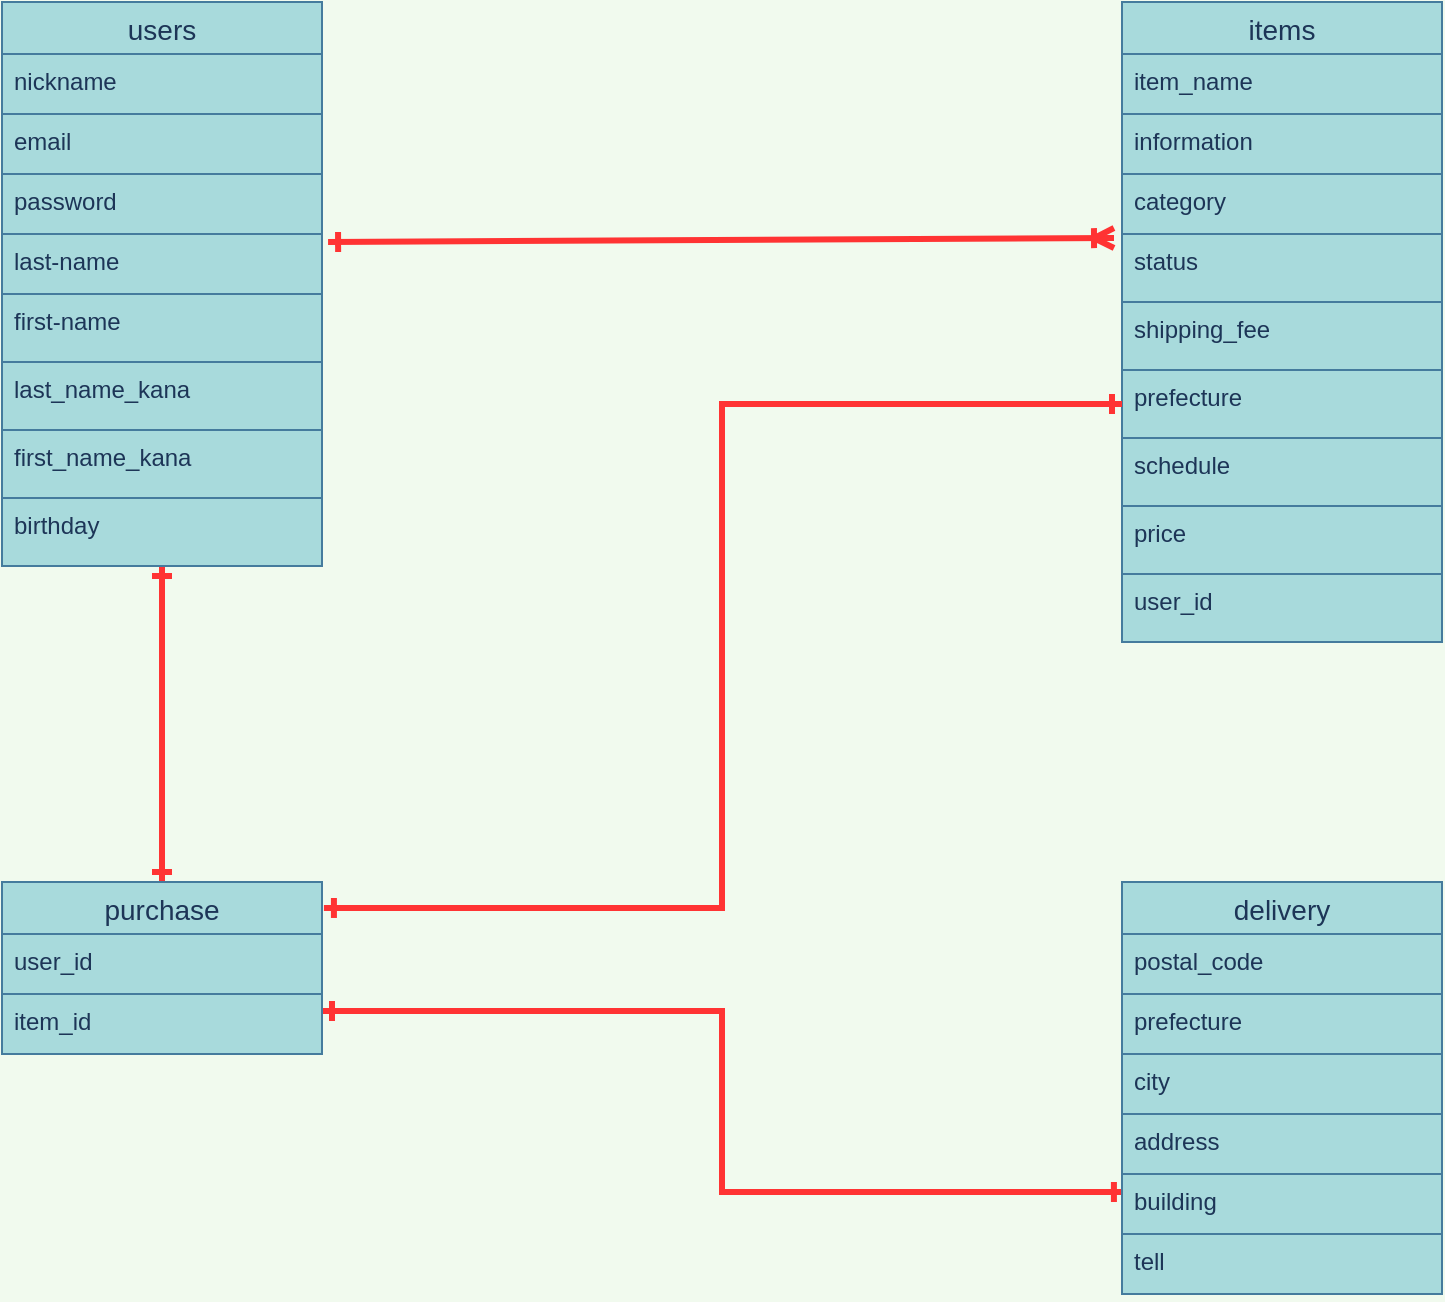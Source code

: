 <mxfile>
    <diagram id="R94taoKARanOBccKUu1p" name="ページ1">
        <mxGraphModel dx="749" dy="3001" grid="1" gridSize="10" guides="1" tooltips="1" connect="1" arrows="1" fold="1" page="1" pageScale="1" pageWidth="1169" pageHeight="827" background="#F1FAEE" math="0" shadow="0">
            <root>
                <mxCell id="0"/>
                <mxCell id="1" parent="0"/>
                <mxCell id="105" style="edgeStyle=orthogonalEdgeStyle;curved=0;rounded=1;sketch=0;orthogonalLoop=1;jettySize=auto;html=1;exitX=0.5;exitY=1;exitDx=0;exitDy=0;strokeColor=#FF3333;fillColor=#A8DADC;fontColor=#FF3333;strokeWidth=3;startArrow=ERone;startFill=0;endArrow=ERone;endFill=0;" edge="1" parent="1" source="2" target="31">
                    <mxGeometry relative="1" as="geometry"/>
                </mxCell>
                <mxCell id="2" value="users" style="swimlane;fontStyle=0;childLayout=stackLayout;horizontal=1;startSize=26;horizontalStack=0;resizeParent=1;resizeParentMax=0;resizeLast=0;collapsible=1;marginBottom=0;align=center;fontSize=14;fillColor=#A8DADC;strokeColor=#457B9D;fontColor=#1D3557;" vertex="1" parent="1">
                    <mxGeometry x="200" y="-2400" width="160" height="282" as="geometry"/>
                </mxCell>
                <mxCell id="3" value="nickname" style="text;strokeColor=#457B9D;fillColor=#A8DADC;spacingLeft=4;spacingRight=4;overflow=hidden;rotatable=0;points=[[0,0.5],[1,0.5]];portConstraint=eastwest;fontSize=12;fontColor=#1D3557;" vertex="1" parent="2">
                    <mxGeometry y="26" width="160" height="30" as="geometry"/>
                </mxCell>
                <mxCell id="7" value="email" style="text;strokeColor=#457B9D;fillColor=#A8DADC;spacingLeft=4;spacingRight=4;overflow=hidden;rotatable=0;points=[[0,0.5],[1,0.5]];portConstraint=eastwest;fontSize=12;fontColor=#1D3557;" vertex="1" parent="2">
                    <mxGeometry y="56" width="160" height="30" as="geometry"/>
                </mxCell>
                <mxCell id="26" value="password" style="text;strokeColor=#457B9D;fillColor=#A8DADC;spacingLeft=4;spacingRight=4;overflow=hidden;rotatable=0;points=[[0,0.5],[1,0.5]];portConstraint=eastwest;fontSize=12;fontColor=#1D3557;" vertex="1" parent="2">
                    <mxGeometry y="86" width="160" height="30" as="geometry"/>
                </mxCell>
                <mxCell id="8" value="last-name" style="text;strokeColor=#457B9D;fillColor=#A8DADC;spacingLeft=4;spacingRight=4;overflow=hidden;rotatable=0;points=[[0,0.5],[1,0.5]];portConstraint=eastwest;fontSize=12;fontColor=#1D3557;" vertex="1" parent="2">
                    <mxGeometry y="116" width="160" height="30" as="geometry"/>
                </mxCell>
                <mxCell id="5" value="first-name" style="text;strokeColor=#457B9D;fillColor=#A8DADC;spacingLeft=4;spacingRight=4;overflow=hidden;rotatable=0;points=[[0,0.5],[1,0.5]];portConstraint=eastwest;fontSize=12;fontColor=#1D3557;" vertex="1" parent="2">
                    <mxGeometry y="146" width="160" height="34" as="geometry"/>
                </mxCell>
                <mxCell id="9" value="last_name_kana" style="text;strokeColor=#457B9D;fillColor=#A8DADC;spacingLeft=4;spacingRight=4;overflow=hidden;rotatable=0;points=[[0,0.5],[1,0.5]];portConstraint=eastwest;fontSize=12;fontColor=#1D3557;" vertex="1" parent="2">
                    <mxGeometry y="180" width="160" height="34" as="geometry"/>
                </mxCell>
                <mxCell id="10" value="first_name_kana" style="text;strokeColor=#457B9D;fillColor=#A8DADC;spacingLeft=4;spacingRight=4;overflow=hidden;rotatable=0;points=[[0,0.5],[1,0.5]];portConstraint=eastwest;fontSize=12;fontColor=#1D3557;" vertex="1" parent="2">
                    <mxGeometry y="214" width="160" height="34" as="geometry"/>
                </mxCell>
                <mxCell id="11" value="birthday" style="text;strokeColor=#457B9D;fillColor=#A8DADC;spacingLeft=4;spacingRight=4;overflow=hidden;rotatable=0;points=[[0,0.5],[1,0.5]];portConstraint=eastwest;fontSize=12;fontColor=#1D3557;" vertex="1" parent="2">
                    <mxGeometry y="248" width="160" height="34" as="geometry"/>
                </mxCell>
                <mxCell id="16" value="items" style="swimlane;fontStyle=0;childLayout=stackLayout;horizontal=1;startSize=26;horizontalStack=0;resizeParent=1;resizeParentMax=0;resizeLast=0;collapsible=1;marginBottom=0;align=center;fontSize=14;fillColor=#A8DADC;strokeColor=#457B9D;fontColor=#1D3557;" vertex="1" parent="1">
                    <mxGeometry x="760" y="-2400" width="160" height="320" as="geometry"/>
                </mxCell>
                <mxCell id="17" value="item_name" style="text;strokeColor=#457B9D;fillColor=#A8DADC;spacingLeft=4;spacingRight=4;overflow=hidden;rotatable=0;points=[[0,0.5],[1,0.5]];portConstraint=eastwest;fontSize=12;fontColor=#1D3557;" vertex="1" parent="16">
                    <mxGeometry y="26" width="160" height="30" as="geometry"/>
                </mxCell>
                <mxCell id="18" value="information" style="text;strokeColor=#457B9D;fillColor=#A8DADC;spacingLeft=4;spacingRight=4;overflow=hidden;rotatable=0;points=[[0,0.5],[1,0.5]];portConstraint=eastwest;fontSize=12;fontColor=#1D3557;" vertex="1" parent="16">
                    <mxGeometry y="56" width="160" height="30" as="geometry"/>
                </mxCell>
                <mxCell id="19" value="category" style="text;strokeColor=#457B9D;fillColor=#A8DADC;spacingLeft=4;spacingRight=4;overflow=hidden;rotatable=0;points=[[0,0.5],[1,0.5]];portConstraint=eastwest;fontSize=12;fontColor=#1D3557;" vertex="1" parent="16">
                    <mxGeometry y="86" width="160" height="30" as="geometry"/>
                </mxCell>
                <mxCell id="20" value="status" style="text;strokeColor=#457B9D;fillColor=#A8DADC;spacingLeft=4;spacingRight=4;overflow=hidden;rotatable=0;points=[[0,0.5],[1,0.5]];portConstraint=eastwest;fontSize=12;fontColor=#1D3557;" vertex="1" parent="16">
                    <mxGeometry y="116" width="160" height="34" as="geometry"/>
                </mxCell>
                <mxCell id="21" value="shipping_fee" style="text;strokeColor=#457B9D;fillColor=#A8DADC;spacingLeft=4;spacingRight=4;overflow=hidden;rotatable=0;points=[[0,0.5],[1,0.5]];portConstraint=eastwest;fontSize=12;fontColor=#1D3557;" vertex="1" parent="16">
                    <mxGeometry y="150" width="160" height="34" as="geometry"/>
                </mxCell>
                <mxCell id="22" value="prefecture" style="text;strokeColor=#457B9D;fillColor=#A8DADC;spacingLeft=4;spacingRight=4;overflow=hidden;rotatable=0;points=[[0,0.5],[1,0.5]];portConstraint=eastwest;fontSize=12;fontColor=#1D3557;" vertex="1" parent="16">
                    <mxGeometry y="184" width="160" height="34" as="geometry"/>
                </mxCell>
                <mxCell id="23" value="schedule" style="text;strokeColor=#457B9D;fillColor=#A8DADC;spacingLeft=4;spacingRight=4;overflow=hidden;rotatable=0;points=[[0,0.5],[1,0.5]];portConstraint=eastwest;fontSize=12;fontColor=#1D3557;" vertex="1" parent="16">
                    <mxGeometry y="218" width="160" height="34" as="geometry"/>
                </mxCell>
                <mxCell id="24" value="price" style="text;strokeColor=#457B9D;fillColor=#A8DADC;spacingLeft=4;spacingRight=4;overflow=hidden;rotatable=0;points=[[0,0.5],[1,0.5]];portConstraint=eastwest;fontSize=12;fontColor=#1D3557;" vertex="1" parent="16">
                    <mxGeometry y="252" width="160" height="34" as="geometry"/>
                </mxCell>
                <mxCell id="45" value="user_id" style="text;strokeColor=#457B9D;fillColor=#A8DADC;spacingLeft=4;spacingRight=4;overflow=hidden;rotatable=0;points=[[0,0.5],[1,0.5]];portConstraint=eastwest;fontSize=12;fontColor=#1D3557;" vertex="1" parent="16">
                    <mxGeometry y="286" width="160" height="34" as="geometry"/>
                </mxCell>
                <mxCell id="110" style="edgeStyle=orthogonalEdgeStyle;rounded=0;sketch=0;orthogonalLoop=1;jettySize=auto;html=1;exitX=1.006;exitY=0.151;exitDx=0;exitDy=0;startArrow=ERone;startFill=0;endArrow=ERone;endFill=0;strokeColor=#FF3333;strokeWidth=3;fillColor=#A8DADC;fontColor=#FF3333;entryX=0;entryY=0.5;entryDx=0;entryDy=0;exitPerimeter=0;" edge="1" parent="1" source="31" target="22">
                    <mxGeometry relative="1" as="geometry">
                        <mxPoint x="740" y="-2200" as="targetPoint"/>
                    </mxGeometry>
                </mxCell>
                <mxCell id="112" style="edgeStyle=orthogonalEdgeStyle;rounded=0;sketch=0;orthogonalLoop=1;jettySize=auto;html=1;exitX=1;exitY=0.75;exitDx=0;exitDy=0;entryX=0.006;entryY=0.3;entryDx=0;entryDy=0;entryPerimeter=0;startArrow=ERone;startFill=0;endArrow=ERone;endFill=0;strokeColor=#FF3333;strokeWidth=3;fillColor=#A8DADC;fontColor=#FF3333;" edge="1" parent="1" source="31" target="77">
                    <mxGeometry relative="1" as="geometry"/>
                </mxCell>
                <mxCell id="31" value="purchase" style="swimlane;fontStyle=0;childLayout=stackLayout;horizontal=1;startSize=26;horizontalStack=0;resizeParent=1;resizeParentMax=0;resizeLast=0;collapsible=1;marginBottom=0;align=center;fontSize=14;fillColor=#A8DADC;strokeColor=#457B9D;fontColor=#1D3557;" vertex="1" parent="1">
                    <mxGeometry x="200" y="-1960" width="160" height="86" as="geometry"/>
                </mxCell>
                <mxCell id="83" value="user_id" style="text;strokeColor=#457B9D;fillColor=#A8DADC;spacingLeft=4;spacingRight=4;overflow=hidden;rotatable=0;points=[[0,0.5],[1,0.5]];portConstraint=eastwest;fontSize=12;fontColor=#1D3557;" vertex="1" parent="31">
                    <mxGeometry y="26" width="160" height="30" as="geometry"/>
                </mxCell>
                <mxCell id="84" value="item_id" style="text;strokeColor=#457B9D;fillColor=#A8DADC;spacingLeft=4;spacingRight=4;overflow=hidden;rotatable=0;points=[[0,0.5],[1,0.5]];portConstraint=eastwest;fontSize=12;fontColor=#1D3557;" vertex="1" parent="31">
                    <mxGeometry y="56" width="160" height="30" as="geometry"/>
                </mxCell>
                <mxCell id="68" value="delivery" style="swimlane;fontStyle=0;childLayout=stackLayout;horizontal=1;startSize=26;horizontalStack=0;resizeParent=1;resizeParentMax=0;resizeLast=0;collapsible=1;marginBottom=0;align=center;fontSize=14;fillColor=#A8DADC;strokeColor=#457B9D;fontColor=#1D3557;" vertex="1" parent="1">
                    <mxGeometry x="760" y="-1960" width="160" height="206" as="geometry"/>
                </mxCell>
                <mxCell id="73" value="postal_code" style="text;strokeColor=#457B9D;fillColor=#A8DADC;spacingLeft=4;spacingRight=4;overflow=hidden;rotatable=0;points=[[0,0.5],[1,0.5]];portConstraint=eastwest;fontSize=12;fontColor=#1D3557;" vertex="1" parent="68">
                    <mxGeometry y="26" width="160" height="30" as="geometry"/>
                </mxCell>
                <mxCell id="74" value="prefecture" style="text;strokeColor=#457B9D;fillColor=#A8DADC;spacingLeft=4;spacingRight=4;overflow=hidden;rotatable=0;points=[[0,0.5],[1,0.5]];portConstraint=eastwest;fontSize=12;fontColor=#1D3557;" vertex="1" parent="68">
                    <mxGeometry y="56" width="160" height="30" as="geometry"/>
                </mxCell>
                <mxCell id="75" value="city" style="text;strokeColor=#457B9D;fillColor=#A8DADC;spacingLeft=4;spacingRight=4;overflow=hidden;rotatable=0;points=[[0,0.5],[1,0.5]];portConstraint=eastwest;fontSize=12;fontColor=#1D3557;" vertex="1" parent="68">
                    <mxGeometry y="86" width="160" height="30" as="geometry"/>
                </mxCell>
                <mxCell id="76" value="address" style="text;strokeColor=#457B9D;fillColor=#A8DADC;spacingLeft=4;spacingRight=4;overflow=hidden;rotatable=0;points=[[0,0.5],[1,0.5]];portConstraint=eastwest;fontSize=12;fontColor=#1D3557;" vertex="1" parent="68">
                    <mxGeometry y="116" width="160" height="30" as="geometry"/>
                </mxCell>
                <mxCell id="77" value="building" style="text;strokeColor=#457B9D;fillColor=#A8DADC;spacingLeft=4;spacingRight=4;overflow=hidden;rotatable=0;points=[[0,0.5],[1,0.5]];portConstraint=eastwest;fontSize=12;fontColor=#1D3557;" vertex="1" parent="68">
                    <mxGeometry y="146" width="160" height="30" as="geometry"/>
                </mxCell>
                <mxCell id="78" value="tell" style="text;strokeColor=#457B9D;fillColor=#A8DADC;spacingLeft=4;spacingRight=4;overflow=hidden;rotatable=0;points=[[0,0.5],[1,0.5]];portConstraint=eastwest;fontSize=12;fontColor=#1D3557;" vertex="1" parent="68">
                    <mxGeometry y="176" width="160" height="30" as="geometry"/>
                </mxCell>
                <mxCell id="90" value="" style="endArrow=ERoneToMany;html=1;rounded=0;strokeWidth=3;entryX=-0.025;entryY=0.059;entryDx=0;entryDy=0;entryPerimeter=0;startArrow=ERone;startFill=0;endFill=0;exitX=1.019;exitY=0.133;exitDx=0;exitDy=0;exitPerimeter=0;labelBackgroundColor=#F1FAEE;fontColor=#1D3557;strokeColor=#FF3333;" edge="1" parent="1" source="8" target="20">
                    <mxGeometry relative="1" as="geometry">
                        <mxPoint x="240" y="-2360" as="sourcePoint"/>
                        <mxPoint x="400" y="-2360" as="targetPoint"/>
                    </mxGeometry>
                </mxCell>
            </root>
        </mxGraphModel>
    </diagram>
</mxfile>
